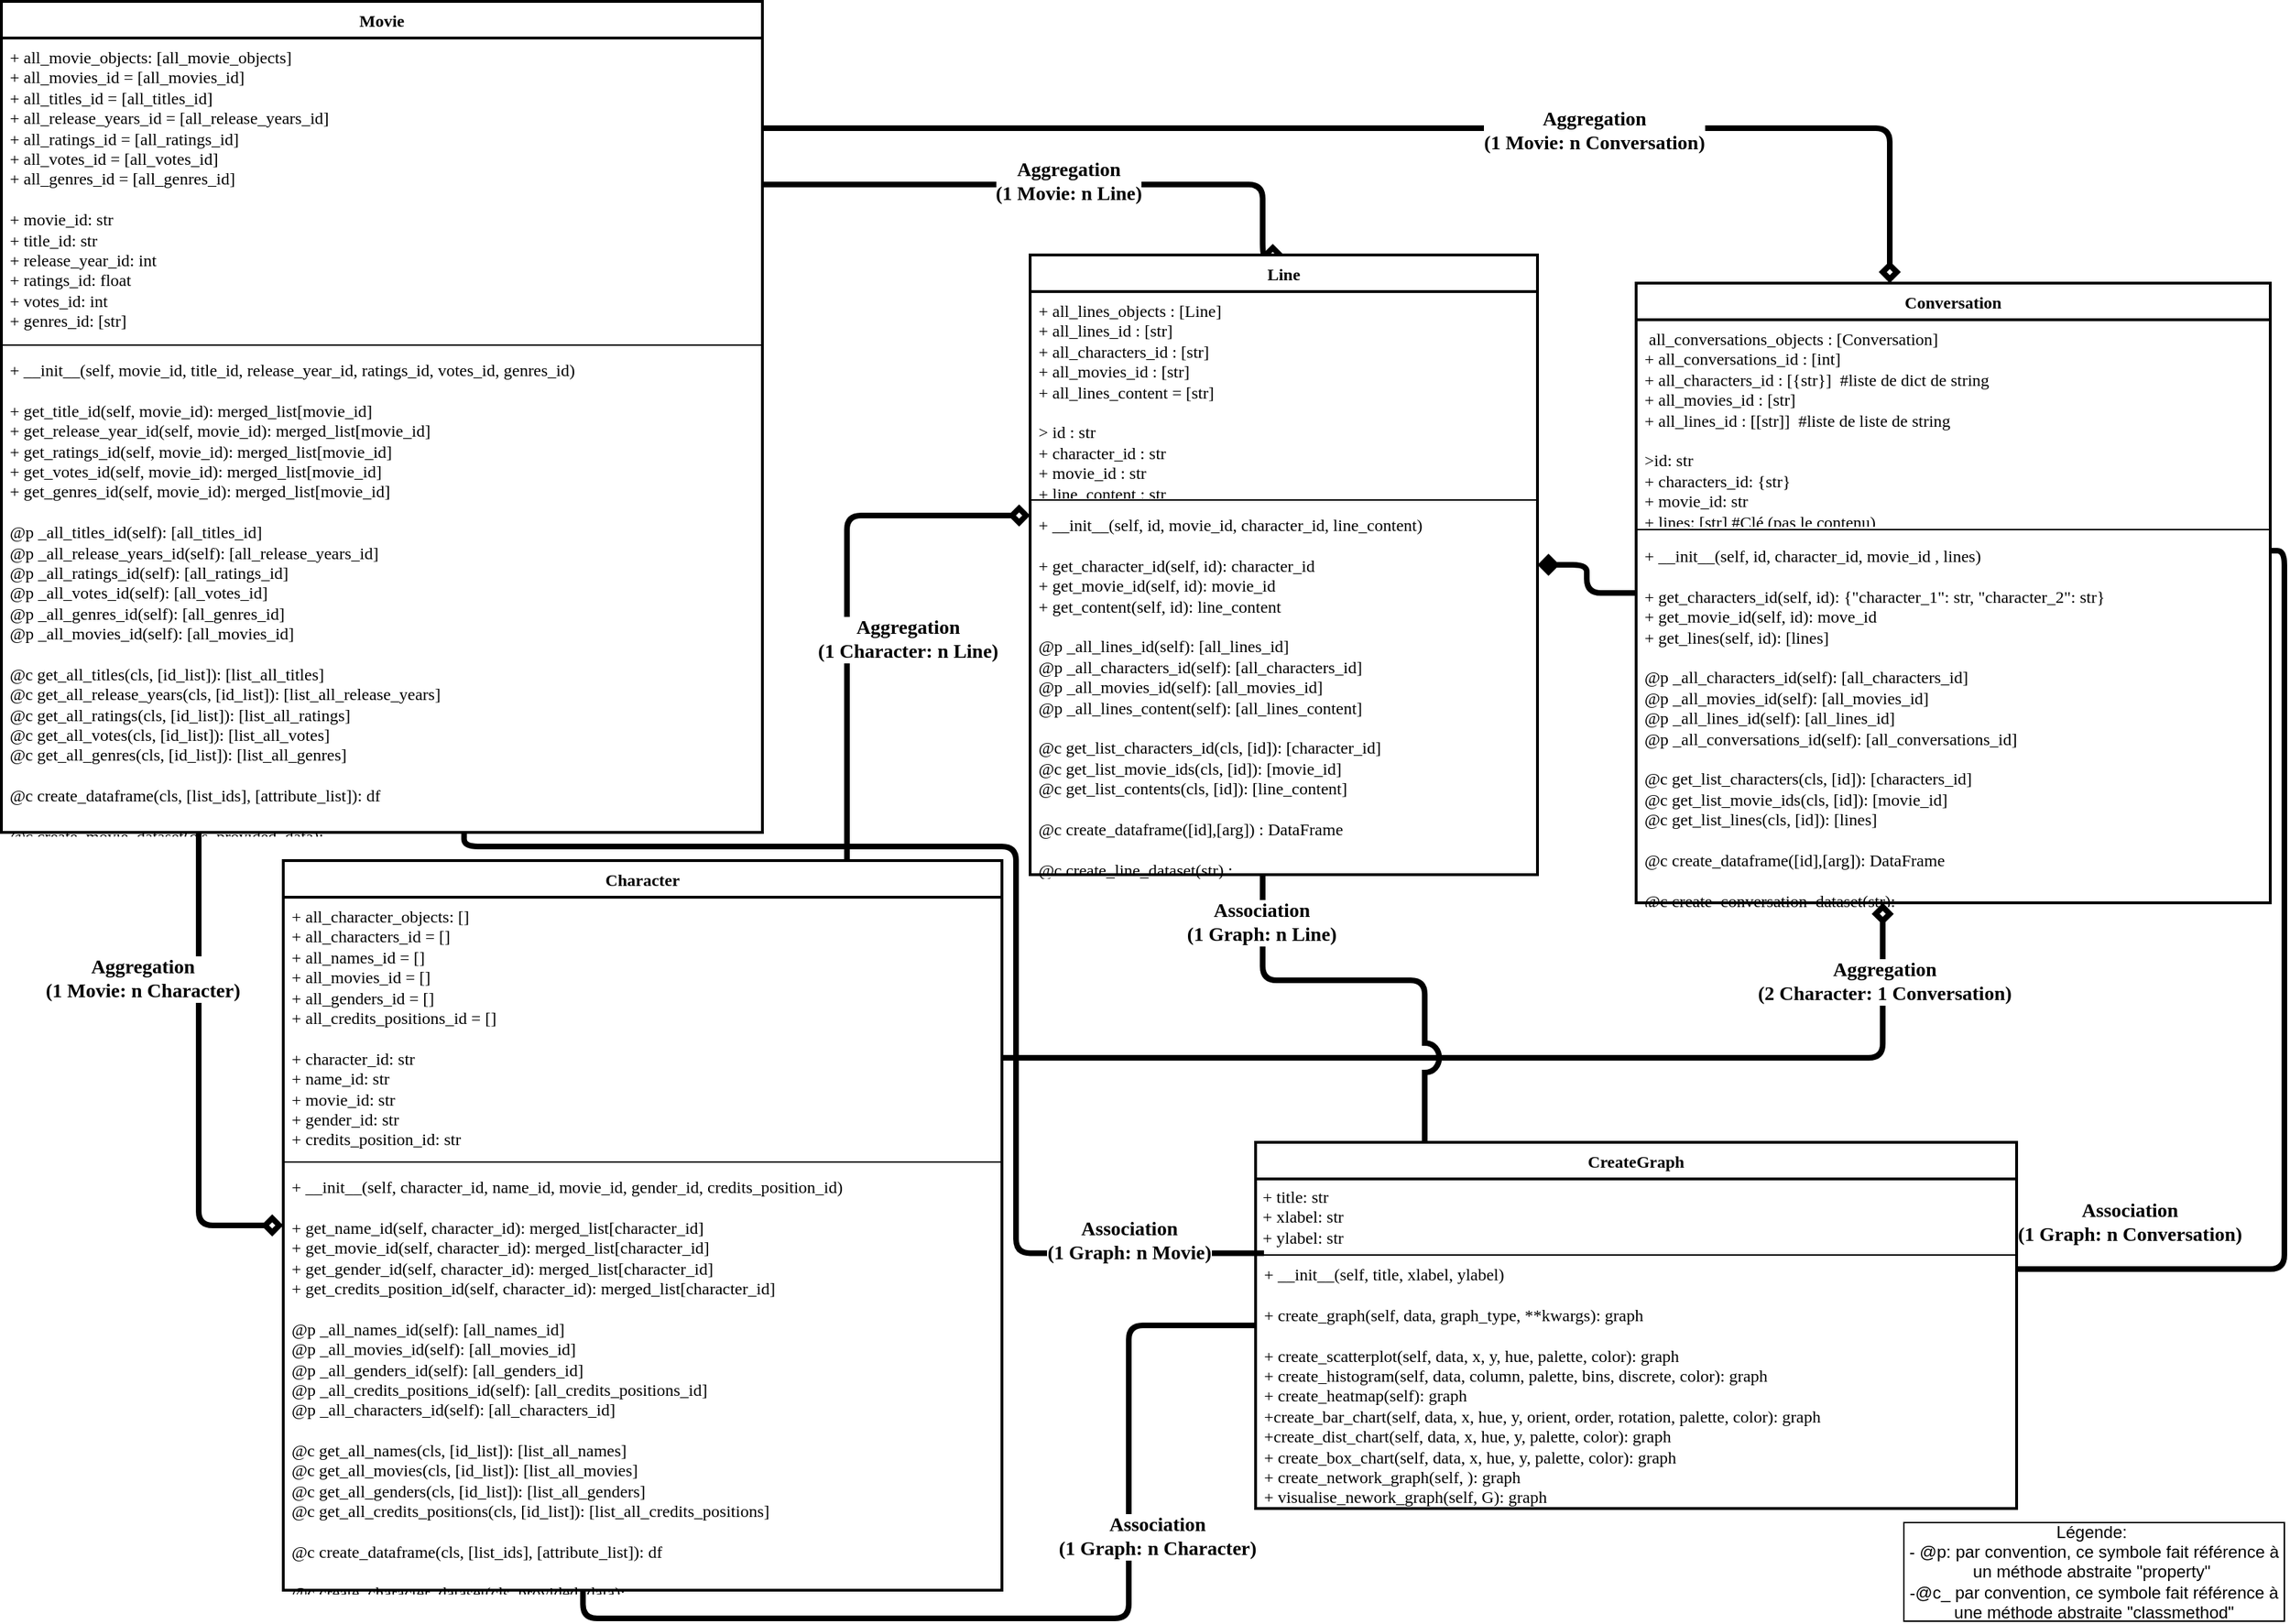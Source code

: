 <mxfile version="24.4.8" type="device">
  <diagram name="Page-1" id="Zxzcx3-kyhhhrxNMih8v">
    <mxGraphModel dx="3341" dy="825" grid="1" gridSize="10" guides="1" tooltips="1" connect="1" arrows="1" fold="1" page="1" pageScale="1" pageWidth="1654" pageHeight="1169" math="0" shadow="0">
      <root>
        <mxCell id="0" />
        <mxCell id="1" parent="0" />
        <mxCell id="pR9ksMpfzsYGPP_Z9lRX-35" style="edgeStyle=orthogonalEdgeStyle;rounded=1;orthogonalLoop=1;jettySize=auto;html=1;endArrow=diamond;endFill=0;fontFamily=Verdana;strokeWidth=4;curved=0;" parent="1" source="pR9ksMpfzsYGPP_Z9lRX-1" target="pR9ksMpfzsYGPP_Z9lRX-5" edge="1">
          <mxGeometry relative="1" as="geometry">
            <Array as="points">
              <mxPoint x="-300" y="100" />
            </Array>
          </mxGeometry>
        </mxCell>
        <mxCell id="9DV0bIwS3v9bsD313Idi-14" value="Aggregation&lt;div style=&quot;font-size: 14px;&quot;&gt;(1 Movie: n Conversation)&lt;/div&gt;" style="edgeLabel;html=1;align=center;verticalAlign=middle;resizable=0;points=[];fontStyle=1;fontSize=14;fontFamily=Verdana;" parent="pR9ksMpfzsYGPP_Z9lRX-35" vertex="1" connectable="0">
          <mxGeometry x="0.789" y="2" relative="1" as="geometry">
            <mxPoint x="-212" y="-12" as="offset" />
          </mxGeometry>
        </mxCell>
        <mxCell id="9DV0bIwS3v9bsD313Idi-15" style="edgeStyle=orthogonalEdgeStyle;rounded=1;orthogonalLoop=1;jettySize=auto;html=1;strokeWidth=4;curved=0;endArrow=diamond;endFill=0;fontFamily=Verdana;" parent="1" source="pR9ksMpfzsYGPP_Z9lRX-1" target="pR9ksMpfzsYGPP_Z9lRX-16" edge="1">
          <mxGeometry relative="1" as="geometry">
            <Array as="points">
              <mxPoint x="-1500" y="630" />
              <mxPoint x="-1500" y="630" />
            </Array>
          </mxGeometry>
        </mxCell>
        <mxCell id="9DV0bIwS3v9bsD313Idi-16" value="&lt;b style=&quot;font-size: 14px;&quot;&gt;&lt;font style=&quot;font-size: 14px;&quot;&gt;Aggregation&lt;/font&gt;&lt;/b&gt;&lt;div style=&quot;font-size: 14px;&quot;&gt;&lt;b style=&quot;font-size: 14px;&quot;&gt;&lt;font style=&quot;font-size: 14px;&quot;&gt;(1 Movie: n Character)&lt;/font&gt;&lt;/b&gt;&lt;/div&gt;" style="edgeLabel;html=1;align=center;verticalAlign=middle;resizable=0;points=[];fontSize=14;fontFamily=Verdana;" parent="9DV0bIwS3v9bsD313Idi-15" vertex="1" connectable="0">
          <mxGeometry x="-0.545" y="1" relative="1" as="geometry">
            <mxPoint x="-41" y="27" as="offset" />
          </mxGeometry>
        </mxCell>
        <mxCell id="9DV0bIwS3v9bsD313Idi-22" style="edgeStyle=orthogonalEdgeStyle;rounded=1;orthogonalLoop=1;jettySize=auto;html=1;strokeWidth=4;curved=0;endArrow=diamond;endFill=0;entryX=0.5;entryY=0;entryDx=0;entryDy=0;fontFamily=Verdana;" parent="1" source="pR9ksMpfzsYGPP_Z9lRX-1" target="pR9ksMpfzsYGPP_Z9lRX-11" edge="1">
          <mxGeometry relative="1" as="geometry">
            <Array as="points">
              <mxPoint x="-745" y="140" />
            </Array>
          </mxGeometry>
        </mxCell>
        <mxCell id="9DV0bIwS3v9bsD313Idi-23" value="&lt;b style=&quot;font-size: 14px;&quot;&gt;&lt;font style=&quot;font-size: 14px;&quot;&gt;Aggregation&lt;/font&gt;&lt;/b&gt;&lt;div style=&quot;font-size: 14px;&quot;&gt;&lt;b style=&quot;font-size: 14px;&quot;&gt;&lt;font style=&quot;font-size: 14px;&quot;&gt;(1 Movie: n Line)&lt;/font&gt;&lt;/b&gt;&lt;/div&gt;" style="edgeLabel;html=1;align=center;verticalAlign=middle;resizable=0;points=[];fontSize=14;fontFamily=Verdana;" parent="9DV0bIwS3v9bsD313Idi-22" vertex="1" connectable="0">
          <mxGeometry x="0.648" y="4" relative="1" as="geometry">
            <mxPoint x="-129" y="2" as="offset" />
          </mxGeometry>
        </mxCell>
        <mxCell id="pR9ksMpfzsYGPP_Z9lRX-1" value="Movie" style="swimlane;fontStyle=1;align=center;verticalAlign=top;childLayout=stackLayout;horizontal=1;startSize=26;horizontalStack=0;resizeParent=1;resizeParentMax=0;resizeLast=0;collapsible=1;marginBottom=0;whiteSpace=wrap;html=1;fontFamily=Verdana;strokeWidth=2;" parent="1" vertex="1">
          <mxGeometry x="-1640" y="10" width="540" height="590" as="geometry">
            <mxRectangle x="-1500" y="50" width="80" height="30" as="alternateBounds" />
          </mxGeometry>
        </mxCell>
        <mxCell id="pR9ksMpfzsYGPP_Z9lRX-2" value="&lt;div&gt;+&amp;nbsp;all_movie_objects: [all_movie_objects]&lt;/div&gt;&lt;div&gt;+&amp;nbsp;all_movies_id = [all_movies_id]&lt;/div&gt;&lt;div&gt;+&amp;nbsp;all_titles_id = [all_titles_id]&lt;/div&gt;&lt;div&gt;+&amp;nbsp;all_release_years_id = [all_release_years_id]&lt;/div&gt;&lt;div&gt;+&amp;nbsp;all_ratings_id = [all_ratings_id]&lt;/div&gt;&lt;div&gt;+ all_votes_id = [all_votes_id]&lt;/div&gt;&lt;div&gt;+ all_genres_id = [all_genres_id]&lt;/div&gt;&lt;div&gt;&lt;br&gt;&lt;/div&gt;&lt;div&gt;+ movie_id: str&lt;/div&gt;&lt;div&gt;+ title_id: str&lt;/div&gt;&lt;div&gt;+ release_year_id: int&lt;/div&gt;&lt;div&gt;+ ratings_id: float&lt;/div&gt;&lt;div&gt;+ votes_id: int&lt;/div&gt;&lt;div&gt;+ genres_id: [str]&lt;/div&gt;" style="text;strokeColor=none;fillColor=none;align=left;verticalAlign=top;spacingLeft=4;spacingRight=4;overflow=hidden;rotatable=0;points=[[0,0.5],[1,0.5]];portConstraint=eastwest;whiteSpace=wrap;html=1;fontFamily=Verdana;" parent="pR9ksMpfzsYGPP_Z9lRX-1" vertex="1">
          <mxGeometry y="26" width="540" height="214" as="geometry" />
        </mxCell>
        <mxCell id="pR9ksMpfzsYGPP_Z9lRX-3" value="" style="line;strokeWidth=1;fillColor=none;align=left;verticalAlign=middle;spacingTop=-1;spacingLeft=3;spacingRight=3;rotatable=0;labelPosition=right;points=[];portConstraint=eastwest;strokeColor=inherit;fontFamily=Verdana;" parent="pR9ksMpfzsYGPP_Z9lRX-1" vertex="1">
          <mxGeometry y="240" width="540" height="8" as="geometry" />
        </mxCell>
        <mxCell id="pR9ksMpfzsYGPP_Z9lRX-4" value="&lt;span style=&quot;background-color: rgb(255, 255, 255);&quot;&gt;+ __init__(self, movie_id, title_id, release_year_id, ratings_id, votes_id, genres_id)&lt;/span&gt;&lt;div&gt;&lt;br&gt;&lt;div&gt;+ get_title_id(self,&amp;nbsp;movie_id): merged_list[movie_id]&lt;/div&gt;&lt;div&gt;+ get_release_year_id(self,&amp;nbsp;movie_id):&amp;nbsp;merged_list[movie_id]&lt;/div&gt;&lt;div&gt;&lt;div&gt;+ get_ratings_id(self,&amp;nbsp;movie_id):&amp;nbsp;merged_list[movie_id]&lt;/div&gt;&lt;div&gt;+ get_votes_id(self,&amp;nbsp;movie_id):&amp;nbsp;merged_list[movie_id]&lt;/div&gt;&lt;div&gt;&lt;div&gt;+ get_genres_id(self,&amp;nbsp;movie_id):&amp;nbsp;merged_list[movie_id]&lt;/div&gt;&lt;div&gt;&lt;br&gt;&lt;/div&gt;&lt;div&gt;@p _all_titles_id(self): [all_titles_id]&lt;/div&gt;&lt;div&gt;@p _all_release_years_id(self): [all_release_years_id]&lt;/div&gt;&lt;div&gt;@p _all_ratings_id(self): [all_ratings_id]&lt;/div&gt;&lt;div&gt;@p _all_votes_id(self): [all_votes_id]&lt;/div&gt;&lt;div&gt;@p _all_genres_id(self): [all_genres_id]&lt;/div&gt;&lt;div&gt;@p _all_movies_id(self): [all_movies_id]&lt;/div&gt;&lt;div&gt;&lt;br&gt;&lt;/div&gt;&lt;div&gt;@c get_all_titles(cls, [id_list]): [list_all_titles]&lt;br&gt;&lt;/div&gt;&lt;div&gt;@c get_all_release_years(cls, [id_list]): [list_all_release_years]&lt;br&gt;&lt;/div&gt;&lt;div&gt;@c get_all_ratings(cls, [id_list]): [list_all_ratings]&lt;br&gt;&lt;/div&gt;&lt;div&gt;@c get_all_votes(cls, [id_list]): [list_all_votes]&lt;br&gt;&lt;/div&gt;&lt;div&gt;&lt;/div&gt;&lt;/div&gt;&lt;div&gt;@c get_all_genres(cls, [id_list]): [list_all_genres]&lt;/div&gt;&lt;/div&gt;&lt;/div&gt;&lt;div&gt;&lt;br&gt;&lt;/div&gt;&lt;div&gt;@c create_dataframe(cls, [list_ids], [attribute_list]): df&lt;/div&gt;&lt;div&gt;&lt;br&gt;&lt;/div&gt;&lt;div&gt;@c create_movie_dataset(cls, provided_data):&amp;nbsp;&lt;/div&gt;" style="text;strokeColor=none;fillColor=none;align=left;verticalAlign=top;spacingLeft=4;spacingRight=4;overflow=hidden;rotatable=0;points=[[0,0.5],[1,0.5]];portConstraint=eastwest;whiteSpace=wrap;html=1;fontFamily=Verdana;" parent="pR9ksMpfzsYGPP_Z9lRX-1" vertex="1">
          <mxGeometry y="248" width="540" height="342" as="geometry" />
        </mxCell>
        <mxCell id="pR9ksMpfzsYGPP_Z9lRX-15" style="edgeStyle=orthogonalEdgeStyle;rounded=1;orthogonalLoop=1;jettySize=auto;html=1;endArrow=diamond;endFill=1;fontFamily=Verdana;strokeWidth=4;curved=0;" parent="1" source="pR9ksMpfzsYGPP_Z9lRX-5" target="pR9ksMpfzsYGPP_Z9lRX-11" edge="1">
          <mxGeometry relative="1" as="geometry" />
        </mxCell>
        <mxCell id="pR9ksMpfzsYGPP_Z9lRX-5" value="Conversation" style="swimlane;fontStyle=1;align=center;verticalAlign=top;childLayout=stackLayout;horizontal=1;startSize=26;horizontalStack=0;resizeParent=1;resizeParentMax=0;resizeLast=0;collapsible=1;marginBottom=0;whiteSpace=wrap;html=1;fontFamily=Verdana;strokeWidth=2;" parent="1" vertex="1">
          <mxGeometry x="-480" y="210" width="450" height="440" as="geometry" />
        </mxCell>
        <mxCell id="pR9ksMpfzsYGPP_Z9lRX-6" value="&lt;div&gt;&amp;nbsp;all_conversations_objects : [Conversation]&lt;br&gt;&lt;/div&gt;&lt;div&gt;&lt;div&gt;+ all_conversations_id : [int]&lt;/div&gt;&lt;div&gt;+ all_characters_id : [{str}] &amp;nbsp;#liste de dict de string&lt;/div&gt;&lt;div&gt;+ all_movies_id : [str] &amp;nbsp;&lt;/div&gt;&lt;div&gt;+ all_lines_id : [[str]] &amp;nbsp;#liste de liste de string&lt;/div&gt;&lt;/div&gt;&lt;div&gt;&lt;br&gt;&lt;/div&gt;&lt;div&gt;&amp;gt;id: str&lt;/div&gt;&lt;div&gt;+ characters_id: {str}&lt;/div&gt;&lt;div&gt;+ movie_id: str&lt;br&gt;&lt;/div&gt;&lt;div&gt;+ lines: [str] #Clé (pas le contenu)&lt;br&gt;&lt;/div&gt;" style="text;strokeColor=none;fillColor=none;align=left;verticalAlign=top;spacingLeft=4;spacingRight=4;overflow=hidden;rotatable=0;points=[[0,0.5],[1,0.5]];portConstraint=eastwest;whiteSpace=wrap;html=1;fontFamily=Verdana;" parent="pR9ksMpfzsYGPP_Z9lRX-5" vertex="1">
          <mxGeometry y="26" width="450" height="144" as="geometry" />
        </mxCell>
        <mxCell id="pR9ksMpfzsYGPP_Z9lRX-7" value="" style="line;strokeWidth=1;fillColor=none;align=left;verticalAlign=middle;spacingTop=-1;spacingLeft=3;spacingRight=3;rotatable=0;labelPosition=right;points=[];portConstraint=eastwest;strokeColor=inherit;fontFamily=Verdana;" parent="pR9ksMpfzsYGPP_Z9lRX-5" vertex="1">
          <mxGeometry y="170" width="450" height="10" as="geometry" />
        </mxCell>
        <mxCell id="pR9ksMpfzsYGPP_Z9lRX-8" value="&lt;div&gt;&lt;div&gt;+ __init__(self, id, character_id, movie_id , lines)&lt;/div&gt;&lt;div&gt;&lt;br&gt;&lt;/div&gt;&lt;div&gt;+ get_characters_id(self, id): {&quot;character_1&quot;: str, &quot;character_2&quot;: str}&lt;/div&gt;&lt;div&gt;+ get_movie_id(self, id): move_id&lt;/div&gt;&lt;div&gt;+ get_lines(self, id): [lines]&lt;/div&gt;&lt;div&gt;&lt;br&gt;&lt;/div&gt;&lt;div&gt;@p _all_characters_id(self): [all_characters_id]&lt;/div&gt;&lt;div&gt;@p _all_movies_id(self): [all_movies_id]&lt;br&gt;&lt;/div&gt;&lt;div&gt;@p _all_lines_id(self): [all_lines_id]&lt;/div&gt;&lt;div&gt;@p _all_conversations_id(self): [all_conversations_id]&lt;/div&gt;&lt;div&gt;&lt;br&gt;&lt;/div&gt;&lt;div&gt;@c get_list_characters(cls, [id]): [characters_id]&lt;/div&gt;&lt;div&gt;@c get_list_movie_ids(cls, [id]): [movie_id]&lt;/div&gt;&lt;div&gt;@c get_list_lines(cls, [id]): [lines]&lt;/div&gt;&lt;div&gt;&lt;br&gt;&lt;/div&gt;&lt;/div&gt;&lt;div&gt;@c create_dataframe([id],[arg]): DataFrame&lt;br&gt;&lt;/div&gt;&lt;div&gt;&lt;br&gt;&lt;/div&gt;&lt;div&gt;@c create_conversation_dataset(str):&lt;br&gt;&lt;/div&gt;" style="text;strokeColor=none;fillColor=none;align=left;verticalAlign=top;spacingLeft=4;spacingRight=4;overflow=hidden;rotatable=0;points=[[0,0.5],[1,0.5]];portConstraint=eastwest;whiteSpace=wrap;html=1;fontFamily=Verdana;" parent="pR9ksMpfzsYGPP_Z9lRX-5" vertex="1">
          <mxGeometry y="180" width="450" height="260" as="geometry" />
        </mxCell>
        <mxCell id="pR9ksMpfzsYGPP_Z9lRX-11" value="Line" style="swimlane;fontStyle=1;align=center;verticalAlign=top;childLayout=stackLayout;horizontal=1;startSize=26;horizontalStack=0;resizeParent=1;resizeParentMax=0;resizeLast=0;collapsible=1;marginBottom=0;whiteSpace=wrap;html=1;fontFamily=Verdana;strokeWidth=2;" parent="1" vertex="1">
          <mxGeometry x="-910" y="190" width="360" height="440" as="geometry" />
        </mxCell>
        <mxCell id="pR9ksMpfzsYGPP_Z9lRX-12" value="&lt;div&gt;+ all_lines_objects : [Line]&lt;/div&gt;&lt;div&gt;+ all_lines_id : [str]&lt;/div&gt;&lt;div&gt;+ all_characters_id : [str]&lt;/div&gt;&lt;div&gt;+ all_movies_id : [str] &amp;nbsp;&lt;/div&gt;&lt;div&gt;+ all_lines_content = [str]&lt;/div&gt;&lt;div&gt;&lt;br&gt;&lt;/div&gt;&lt;div&gt;&amp;gt; id : str&lt;/div&gt;&lt;div&gt;+ character_id : str&lt;/div&gt;&lt;div&gt;+ movie_id : str&lt;/div&gt;&lt;div&gt;+ line_content : str&lt;/div&gt;" style="text;strokeColor=none;fillColor=none;align=left;verticalAlign=top;spacingLeft=4;spacingRight=4;overflow=hidden;rotatable=0;points=[[0,0.5],[1,0.5]];portConstraint=eastwest;whiteSpace=wrap;html=1;fontFamily=Verdana;strokeWidth=2;" parent="pR9ksMpfzsYGPP_Z9lRX-11" vertex="1">
          <mxGeometry y="26" width="360" height="144" as="geometry" />
        </mxCell>
        <mxCell id="pR9ksMpfzsYGPP_Z9lRX-13" value="" style="line;strokeWidth=1;fillColor=none;align=left;verticalAlign=middle;spacingTop=-1;spacingLeft=3;spacingRight=3;rotatable=0;labelPosition=right;points=[];portConstraint=eastwest;strokeColor=inherit;fontFamily=Verdana;" parent="pR9ksMpfzsYGPP_Z9lRX-11" vertex="1">
          <mxGeometry y="170" width="360" height="8" as="geometry" />
        </mxCell>
        <mxCell id="pR9ksMpfzsYGPP_Z9lRX-14" value="&lt;div&gt;+ __init__(self, id, movie_id, character_id, line_content)&lt;/div&gt;&lt;div&gt;&lt;br&gt;&lt;/div&gt;+ get_character_id(self, id): character_id&lt;div&gt;+ get_movie_id(self, id): movie_id&lt;/div&gt;&lt;div&gt;+ get_content(self, id): line_content&lt;/div&gt;&lt;div&gt;&lt;br&gt;&lt;/div&gt;&lt;div&gt;&lt;div&gt;&lt;div&gt;@p _all_lines_id(self): [all_lines_id]&lt;/div&gt;&lt;div&gt;@p _all_characters_id(self): [all_characters_id]&lt;/div&gt;&lt;div&gt;@p _all_movies_id(self): [all_movies_id]&lt;/div&gt;&lt;div&gt;@p _all_lines_content(self): [all_lines_content]&lt;/div&gt;&lt;/div&gt;&lt;/div&gt;&lt;div&gt;&lt;br&gt;&lt;/div&gt;&lt;div&gt;&lt;div&gt;@c get_list_characters_id(cls, [id]): [character_id]&lt;/div&gt;&lt;div&gt;@c get_list_movie_ids(cls, [id]): [movie_id]&lt;/div&gt;&lt;div&gt;@c get_list_contents(cls, [id]): [line_content]&lt;/div&gt;&lt;div&gt;&lt;br&gt;&lt;/div&gt;&lt;div&gt;@c create_dataframe([id],[arg]) : DataFrame&lt;/div&gt;&lt;div&gt;&lt;br&gt;&lt;/div&gt;&lt;div&gt;@c create_line_dataset(str) :&lt;/div&gt;&lt;/div&gt;" style="text;strokeColor=none;fillColor=none;align=left;verticalAlign=top;spacingLeft=4;spacingRight=4;overflow=hidden;rotatable=0;points=[[0,0.5],[1,0.5]];portConstraint=eastwest;whiteSpace=wrap;html=1;fontFamily=Verdana;" parent="pR9ksMpfzsYGPP_Z9lRX-11" vertex="1">
          <mxGeometry y="178" width="360" height="262" as="geometry" />
        </mxCell>
        <mxCell id="9DV0bIwS3v9bsD313Idi-17" style="edgeStyle=orthogonalEdgeStyle;rounded=1;orthogonalLoop=1;jettySize=auto;html=1;strokeWidth=4;endArrow=diamond;endFill=0;fontFamily=Verdana;" parent="1" source="pR9ksMpfzsYGPP_Z9lRX-16" target="pR9ksMpfzsYGPP_Z9lRX-8" edge="1">
          <mxGeometry relative="1" as="geometry">
            <mxPoint x="-1360" y="730" as="sourcePoint" />
            <mxPoint x="-305.0" y="505.0" as="targetPoint" />
            <Array as="points">
              <mxPoint x="-1310" y="760" />
              <mxPoint x="-305" y="760" />
            </Array>
          </mxGeometry>
        </mxCell>
        <mxCell id="9DV0bIwS3v9bsD313Idi-18" value="&lt;b style=&quot;font-size: 14px;&quot;&gt;&lt;font style=&quot;font-size: 14px;&quot;&gt;Aggregation&lt;/font&gt;&lt;/b&gt;&lt;div style=&quot;font-size: 14px;&quot;&gt;&lt;b style=&quot;font-size: 14px;&quot;&gt;&lt;font style=&quot;font-size: 14px;&quot;&gt;(2 Character: 1 Conversation)&lt;/font&gt;&lt;/b&gt;&lt;/div&gt;" style="edgeLabel;html=1;align=center;verticalAlign=middle;resizable=0;points=[];fontSize=14;fontFamily=Verdana;" parent="9DV0bIwS3v9bsD313Idi-17" vertex="1" connectable="0">
          <mxGeometry x="0.847" y="-1" relative="1" as="geometry">
            <mxPoint as="offset" />
          </mxGeometry>
        </mxCell>
        <mxCell id="9DV0bIwS3v9bsD313Idi-19" style="edgeStyle=orthogonalEdgeStyle;rounded=1;orthogonalLoop=1;jettySize=auto;html=1;endArrow=diamond;endFill=0;strokeWidth=4;curved=0;fontFamily=Verdana;" parent="1" source="pR9ksMpfzsYGPP_Z9lRX-16" target="pR9ksMpfzsYGPP_Z9lRX-11" edge="1">
          <mxGeometry relative="1" as="geometry">
            <Array as="points">
              <mxPoint x="-1330" y="640" />
              <mxPoint x="-1040" y="640" />
              <mxPoint x="-1040" y="375" />
            </Array>
          </mxGeometry>
        </mxCell>
        <mxCell id="9DV0bIwS3v9bsD313Idi-20" value="&lt;b style=&quot;font-size: 14px;&quot;&gt;&lt;font style=&quot;font-size: 14px;&quot;&gt;Aggregation&lt;/font&gt;&lt;/b&gt;&lt;div style=&quot;font-size: 14px;&quot;&gt;&lt;b style=&quot;font-size: 14px;&quot;&gt;&lt;font style=&quot;font-size: 14px;&quot;&gt;(1 Character: n Line)&lt;/font&gt;&lt;/b&gt;&lt;/div&gt;" style="edgeLabel;html=1;align=center;verticalAlign=middle;resizable=0;points=[];fontSize=14;fontFamily=Verdana;" parent="9DV0bIwS3v9bsD313Idi-19" vertex="1" connectable="0">
          <mxGeometry x="0.756" y="1" relative="1" as="geometry">
            <mxPoint x="-42" y="89" as="offset" />
          </mxGeometry>
        </mxCell>
        <mxCell id="pR9ksMpfzsYGPP_Z9lRX-16" value="Character" style="swimlane;fontStyle=1;align=center;verticalAlign=top;childLayout=stackLayout;horizontal=1;startSize=26;horizontalStack=0;resizeParent=1;resizeParentMax=0;resizeLast=0;collapsible=1;marginBottom=0;whiteSpace=wrap;html=1;fontFamily=Verdana;strokeWidth=2;" parent="1" vertex="1">
          <mxGeometry x="-1440" y="620" width="510" height="518" as="geometry" />
        </mxCell>
        <mxCell id="pR9ksMpfzsYGPP_Z9lRX-17" value="&lt;div&gt;&lt;div&gt;+&amp;nbsp;all_character_objects: []&lt;/div&gt;&lt;div&gt;+&amp;nbsp;all_characters_id = []&lt;/div&gt;&lt;div&gt;+&amp;nbsp;all_names_id = []&lt;/div&gt;&lt;div&gt;+&amp;nbsp;all_movies_id = []&lt;/div&gt;&lt;div&gt;+&amp;nbsp;all_genders_id = []&lt;/div&gt;&lt;div&gt;+ all_credits_positions_id = []&lt;/div&gt;&lt;/div&gt;&lt;div&gt;&lt;br&gt;&lt;/div&gt;&lt;div&gt;+ character_id: str&lt;/div&gt;&lt;div&gt;+ name_id: str&lt;/div&gt;&lt;div&gt;+ movie_id: str&lt;/div&gt;&lt;div&gt;+ gender_id: str&amp;nbsp;&lt;/div&gt;&lt;div&gt;+ credits_position_id:&amp;nbsp;str&amp;nbsp;&lt;/div&gt;" style="text;strokeColor=none;fillColor=none;align=left;verticalAlign=top;spacingLeft=4;spacingRight=4;overflow=hidden;rotatable=0;points=[[0,0.5],[1,0.5]];portConstraint=eastwest;whiteSpace=wrap;html=1;fontFamily=Verdana;" parent="pR9ksMpfzsYGPP_Z9lRX-16" vertex="1">
          <mxGeometry y="26" width="510" height="184" as="geometry" />
        </mxCell>
        <mxCell id="pR9ksMpfzsYGPP_Z9lRX-18" value="" style="line;strokeWidth=1;fillColor=none;align=left;verticalAlign=middle;spacingTop=-1;spacingLeft=3;spacingRight=3;rotatable=0;labelPosition=right;points=[];portConstraint=eastwest;strokeColor=inherit;fontFamily=Verdana;" parent="pR9ksMpfzsYGPP_Z9lRX-16" vertex="1">
          <mxGeometry y="210" width="510" height="8" as="geometry" />
        </mxCell>
        <mxCell id="pR9ksMpfzsYGPP_Z9lRX-19" value="&lt;div&gt;+ __init__(self, character_id, name_id, movie_id, gender_id, credits_position_id)&lt;/div&gt;&lt;div&gt;&lt;br&gt;&lt;/div&gt;&lt;span style=&quot;background-color: rgb(255, 255, 255);&quot;&gt;+ get_name_id(self, character_id): merged_list[character_id]&amp;nbsp;&lt;/span&gt;&lt;div&gt;+ get_movie_id(self,&amp;nbsp;character_id):&amp;nbsp;merged_list[character_id]&lt;/div&gt;&lt;div&gt;+ get_gender_id(self,&amp;nbsp;character_id):&amp;nbsp;merged_list[character_id]&amp;nbsp;&lt;/div&gt;&lt;div&gt;+ get_credits_position_id(self,&amp;nbsp;character_id):&amp;nbsp;merged_list[character_id]&amp;nbsp;&lt;/div&gt;&lt;div&gt;&lt;br&gt;&lt;/div&gt;&lt;div&gt;@p _all_names_id(self): [all_names_id]&lt;/div&gt;&lt;div&gt;@p _all_movies_id(self): [all_movies_id]&lt;/div&gt;&lt;div&gt;@p _all_genders_id(self): [all_genders_id]&lt;/div&gt;&lt;div&gt;@p _all_credits_positions_id(self): [all_credits_positions_id]&lt;/div&gt;&lt;div&gt;@p _all_characters_id(self): [all_characters_id]&lt;/div&gt;&lt;div&gt;&lt;br&gt;&lt;/div&gt;&lt;div&gt;@c get_all_names(cls,&amp;nbsp;[id_list]): [list_all_names]&lt;/div&gt;&lt;div&gt;@c get_all_movies(cls, [id_list]): [list_all_movies]&lt;br&gt;&lt;/div&gt;&lt;div&gt;@c get_all_genders(cls, [id_list]): [list_all_genders]&lt;br&gt;&lt;/div&gt;&lt;div&gt;@c get_all_credits_positions(cls, [id_list]): [list_all_credits_positions]&lt;/div&gt;&lt;div&gt;&lt;br&gt;&lt;/div&gt;&lt;div&gt;&lt;div&gt;@c create_dataframe(cls, [list_ids], [attribute_list]): df&lt;/div&gt;&lt;div&gt;&lt;br&gt;&lt;/div&gt;&lt;div&gt;@c create_character_dataset(cls, provided_data):&amp;nbsp;&lt;/div&gt;&lt;/div&gt;" style="text;strokeColor=none;fillColor=none;align=left;verticalAlign=top;spacingLeft=4;spacingRight=4;overflow=hidden;rotatable=0;points=[[0,0.5],[1,0.5]];portConstraint=eastwest;whiteSpace=wrap;html=1;fontFamily=Verdana;" parent="pR9ksMpfzsYGPP_Z9lRX-16" vertex="1">
          <mxGeometry y="218" width="510" height="300" as="geometry" />
        </mxCell>
        <mxCell id="9DV0bIwS3v9bsD313Idi-26" style="rounded=1;orthogonalLoop=1;jettySize=auto;html=1;strokeWidth=4;endArrow=none;endFill=0;fontFamily=Verdana;exitX=0.011;exitY=-0.007;exitDx=0;exitDy=0;exitPerimeter=0;edgeStyle=orthogonalEdgeStyle;entryX=0.608;entryY=0.999;entryDx=0;entryDy=0;entryPerimeter=0;" parent="1" source="pR9ksMpfzsYGPP_Z9lRX-25" edge="1" target="pR9ksMpfzsYGPP_Z9lRX-4">
          <mxGeometry relative="1" as="geometry">
            <Array as="points">
              <mxPoint x="-920" y="899" />
              <mxPoint x="-920" y="610" />
              <mxPoint x="-1312" y="610" />
            </Array>
            <mxPoint x="-898.6" y="1032.42" as="sourcePoint" />
            <mxPoint x="-1310" y="610" as="targetPoint" />
          </mxGeometry>
        </mxCell>
        <mxCell id="9DV0bIwS3v9bsD313Idi-34" value="Association&lt;div style=&quot;font-size: 14px;&quot;&gt;(1 Graph: n Movie)&lt;/div&gt;" style="edgeLabel;html=1;align=center;verticalAlign=middle;resizable=0;points=[];fontStyle=1;fontSize=14;fontFamily=Verdana;" parent="9DV0bIwS3v9bsD313Idi-26" vertex="1" connectable="0">
          <mxGeometry x="0.697" y="1" relative="1" as="geometry">
            <mxPoint x="351" y="279" as="offset" />
          </mxGeometry>
        </mxCell>
        <mxCell id="9DV0bIwS3v9bsD313Idi-27" style="edgeStyle=orthogonalEdgeStyle;rounded=1;orthogonalLoop=1;jettySize=auto;html=1;strokeWidth=4;endArrow=none;endFill=0;fontFamily=Verdana;entryX=0.417;entryY=1.001;entryDx=0;entryDy=0;entryPerimeter=0;" parent="1" source="pR9ksMpfzsYGPP_Z9lRX-22" target="pR9ksMpfzsYGPP_Z9lRX-19" edge="1">
          <mxGeometry relative="1" as="geometry">
            <mxPoint x="-1380" y="1075" as="targetPoint" />
          </mxGeometry>
        </mxCell>
        <mxCell id="9DV0bIwS3v9bsD313Idi-33" value="Association&lt;div style=&quot;font-size: 14px;&quot;&gt;(1 Graph: n Character)&lt;/div&gt;" style="edgeLabel;html=1;align=center;verticalAlign=middle;resizable=0;points=[];fontStyle=1;fontSize=14;fontFamily=Verdana;" parent="9DV0bIwS3v9bsD313Idi-27" vertex="1" connectable="0">
          <mxGeometry x="0.593" y="-4" relative="1" as="geometry">
            <mxPoint x="283" y="-54" as="offset" />
          </mxGeometry>
        </mxCell>
        <mxCell id="9DV0bIwS3v9bsD313Idi-28" style="edgeStyle=orthogonalEdgeStyle;rounded=1;orthogonalLoop=1;jettySize=auto;html=1;strokeWidth=4;curved=0;endArrow=none;endFill=0;fontFamily=Verdana;" parent="1" source="pR9ksMpfzsYGPP_Z9lRX-22" target="pR9ksMpfzsYGPP_Z9lRX-5" edge="1">
          <mxGeometry relative="1" as="geometry">
            <Array as="points">
              <mxPoint x="-20" y="910" />
              <mxPoint x="-20" y="400" />
            </Array>
            <mxPoint x="-610" y="995.029" as="sourcePoint" />
            <mxPoint x="-40" y="555" as="targetPoint" />
          </mxGeometry>
        </mxCell>
        <mxCell id="9DV0bIwS3v9bsD313Idi-32" value="Association&lt;div style=&quot;font-size: 14px;&quot;&gt;(1 Graph: n Conversation)&lt;/div&gt;" style="edgeLabel;html=1;align=center;verticalAlign=middle;resizable=0;points=[];fontStyle=1;fontSize=14;fontFamily=Verdana;" parent="9DV0bIwS3v9bsD313Idi-28" vertex="1" connectable="0">
          <mxGeometry x="0.647" relative="1" as="geometry">
            <mxPoint x="-110" y="361" as="offset" />
          </mxGeometry>
        </mxCell>
        <mxCell id="9DV0bIwS3v9bsD313Idi-30" style="edgeStyle=orthogonalEdgeStyle;rounded=1;orthogonalLoop=1;jettySize=auto;html=1;strokeWidth=4;curved=0;jumpStyle=arc;endArrow=none;endFill=0;jumpSize=15;fontFamily=Verdana;" parent="1" source="pR9ksMpfzsYGPP_Z9lRX-22" target="pR9ksMpfzsYGPP_Z9lRX-11" edge="1">
          <mxGeometry relative="1" as="geometry">
            <Array as="points">
              <mxPoint x="-630" y="960" />
              <mxPoint x="-630" y="705" />
              <mxPoint x="-745" y="705" />
            </Array>
          </mxGeometry>
        </mxCell>
        <mxCell id="9DV0bIwS3v9bsD313Idi-31" value="Association&lt;div style=&quot;font-size: 14px;&quot;&gt;(1 Graph: n Line)&lt;/div&gt;" style="edgeLabel;html=1;align=center;verticalAlign=middle;resizable=0;points=[];fontStyle=1;fontSize=14;fontFamily=Verdana;" parent="9DV0bIwS3v9bsD313Idi-30" vertex="1" connectable="0">
          <mxGeometry x="0.771" y="1" relative="1" as="geometry">
            <mxPoint y="-1" as="offset" />
          </mxGeometry>
        </mxCell>
        <mxCell id="pR9ksMpfzsYGPP_Z9lRX-22" value="CreateGraph" style="swimlane;fontStyle=1;align=center;verticalAlign=top;childLayout=stackLayout;horizontal=1;startSize=26;horizontalStack=0;resizeParent=1;resizeParentMax=0;resizeLast=0;collapsible=1;marginBottom=0;whiteSpace=wrap;html=1;fontFamily=Verdana;strokeWidth=2;" parent="1" vertex="1">
          <mxGeometry x="-750" y="820" width="540" height="260" as="geometry" />
        </mxCell>
        <mxCell id="PQ43-9yyCIg85SZHEQiv-9" value="&amp;nbsp;+ title: str&lt;div&gt;&amp;nbsp;+ xlabel: str&lt;br&gt;&amp;nbsp;+ ylabel: str&lt;/div&gt;" style="html=1;whiteSpace=wrap;align=left;fillColor=none;fontFamily=Verdana;" parent="pR9ksMpfzsYGPP_Z9lRX-22" vertex="1">
          <mxGeometry y="26" width="540" height="54" as="geometry" />
        </mxCell>
        <mxCell id="pR9ksMpfzsYGPP_Z9lRX-25" value="&lt;div&gt;+ __init__(self, title, xlabel, ylabel)&lt;/div&gt;&lt;div&gt;&lt;br&gt;&lt;/div&gt;&lt;div&gt;+ create_graph(self, data, graph_type, **kwargs): graph&lt;/div&gt;&lt;div&gt;&lt;br&gt;&lt;/div&gt;&lt;div&gt;+ create_scatterplot(self, data, x, y, hue, palette, color): graph&lt;/div&gt;&lt;div&gt;+ create_histogram(self, data, column, palette, bins, discrete, color): graph&lt;/div&gt;&lt;div&gt;+ create_heatmap(self): graph&lt;/div&gt;&lt;div&gt;+create_bar_chart(self, data, x, hue, y, orient, order, rotation, palette, color): graph&lt;/div&gt;&lt;div&gt;+create_dist_chart(self, data, x, hue, y, palette, color): graph&lt;/div&gt;&lt;div&gt;+ create_box_chart(self, data, x, hue, y, palette, color): graph&lt;/div&gt;&lt;div&gt;+ create_network_graph(self, ): graph&lt;/div&gt;&lt;div&gt;+ visualise_nework_graph(self, G): graph&lt;/div&gt;" style="text;strokeColor=none;fillColor=none;align=left;verticalAlign=top;spacingLeft=4;spacingRight=4;overflow=hidden;rotatable=0;points=[[0,0.5],[1,0.5]];portConstraint=eastwest;whiteSpace=wrap;html=1;fontFamily=Verdana;" parent="pR9ksMpfzsYGPP_Z9lRX-22" vertex="1">
          <mxGeometry y="80" width="540" height="180" as="geometry" />
        </mxCell>
        <mxCell id="xpWLs7HmxI8tc6FKi-7o-1" value="Légende:&amp;nbsp;&lt;br&gt;- @p: par convention, ce symbole fait référence à un méthode abstraite &quot;property&quot;&amp;nbsp;&lt;div&gt;-@c_ par convention, ce symbole fait référence à une méthode abstraite &quot;classmethod&quot;&lt;/div&gt;" style="rounded=0;whiteSpace=wrap;html=1;" parent="1" vertex="1">
          <mxGeometry x="-290" y="1090" width="270" height="70" as="geometry" />
        </mxCell>
      </root>
    </mxGraphModel>
  </diagram>
</mxfile>
